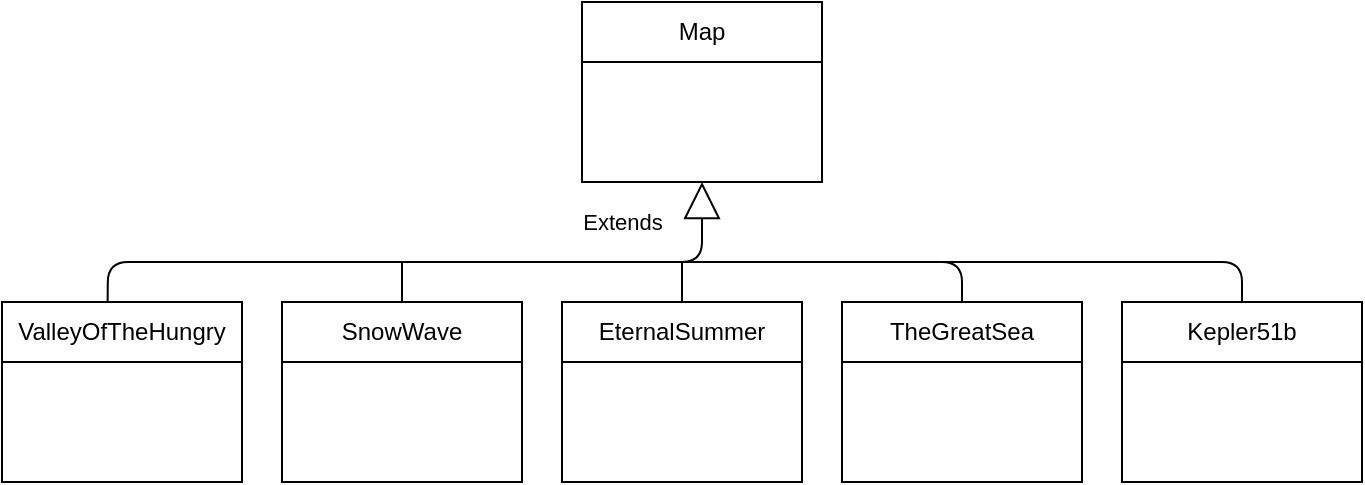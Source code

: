 <mxfile>
    <diagram id="IetohARtMYy_vK_iRvfG" name="Page-1">
        <mxGraphModel dx="1227" dy="225" grid="1" gridSize="10" guides="1" tooltips="1" connect="1" arrows="1" fold="1" page="1" pageScale="1" pageWidth="850" pageHeight="1100" math="0" shadow="0">
            <root>
                <mxCell id="0"/>
                <mxCell id="1" parent="0"/>
                <mxCell id="11" value="" style="group" vertex="1" connectable="0" parent="1">
                    <mxGeometry x="250" y="130" width="120" height="90" as="geometry"/>
                </mxCell>
                <mxCell id="9" value="" style="rounded=0;whiteSpace=wrap;html=1;" vertex="1" parent="11">
                    <mxGeometry y="30" width="120" height="60" as="geometry"/>
                </mxCell>
                <mxCell id="10" value="Map" style="rounded=0;whiteSpace=wrap;html=1;" vertex="1" parent="11">
                    <mxGeometry width="120" height="30" as="geometry"/>
                </mxCell>
                <mxCell id="12" value="" style="group" vertex="1" connectable="0" parent="1">
                    <mxGeometry x="100" y="280" width="120" height="90" as="geometry"/>
                </mxCell>
                <mxCell id="13" value="" style="rounded=0;whiteSpace=wrap;html=1;" vertex="1" parent="12">
                    <mxGeometry y="30" width="120" height="60" as="geometry"/>
                </mxCell>
                <mxCell id="14" value="SnowWave" style="rounded=0;whiteSpace=wrap;html=1;" vertex="1" parent="12">
                    <mxGeometry width="120" height="30" as="geometry"/>
                </mxCell>
                <mxCell id="15" value="" style="group" vertex="1" connectable="0" parent="1">
                    <mxGeometry x="240" y="280" width="120" height="90" as="geometry"/>
                </mxCell>
                <mxCell id="16" value="" style="rounded=0;whiteSpace=wrap;html=1;" vertex="1" parent="15">
                    <mxGeometry y="30" width="120" height="60" as="geometry"/>
                </mxCell>
                <mxCell id="17" value="EternalSummer" style="rounded=0;whiteSpace=wrap;html=1;" vertex="1" parent="15">
                    <mxGeometry width="120" height="30" as="geometry"/>
                </mxCell>
                <mxCell id="18" value="" style="group" vertex="1" connectable="0" parent="1">
                    <mxGeometry x="380" y="280" width="120" height="90" as="geometry"/>
                </mxCell>
                <mxCell id="19" value="" style="rounded=0;whiteSpace=wrap;html=1;" vertex="1" parent="18">
                    <mxGeometry y="30" width="120" height="60" as="geometry"/>
                </mxCell>
                <mxCell id="20" value="TheGreatSea" style="rounded=0;whiteSpace=wrap;html=1;" vertex="1" parent="18">
                    <mxGeometry width="120" height="30" as="geometry"/>
                </mxCell>
                <mxCell id="22" value="" style="group" vertex="1" connectable="0" parent="1">
                    <mxGeometry x="520" y="280" width="120" height="90" as="geometry"/>
                </mxCell>
                <mxCell id="23" value="" style="rounded=0;whiteSpace=wrap;html=1;" vertex="1" parent="22">
                    <mxGeometry y="30" width="120" height="60" as="geometry"/>
                </mxCell>
                <mxCell id="24" value="Kepler51b" style="rounded=0;whiteSpace=wrap;html=1;" vertex="1" parent="22">
                    <mxGeometry width="120" height="30" as="geometry"/>
                </mxCell>
                <mxCell id="25" value="" style="group" vertex="1" connectable="0" parent="1">
                    <mxGeometry x="-40" y="280" width="120" height="90" as="geometry"/>
                </mxCell>
                <mxCell id="26" value="" style="rounded=0;whiteSpace=wrap;html=1;" vertex="1" parent="25">
                    <mxGeometry y="30" width="120" height="60" as="geometry"/>
                </mxCell>
                <mxCell id="27" value="ValleyOfTheHungry" style="rounded=0;whiteSpace=wrap;html=1;" vertex="1" parent="25">
                    <mxGeometry width="120" height="30" as="geometry"/>
                </mxCell>
                <mxCell id="28" value="Extends" style="endArrow=block;endSize=16;endFill=0;html=1;exitX=0.44;exitY=0.012;exitDx=0;exitDy=0;exitPerimeter=0;" edge="1" parent="1" source="27" target="9">
                    <mxGeometry x="0.552" y="20" width="160" relative="1" as="geometry">
                        <mxPoint x="150" y="240" as="sourcePoint"/>
                        <mxPoint x="310" y="240" as="targetPoint"/>
                        <Array as="points">
                            <mxPoint x="13" y="260"/>
                            <mxPoint x="310" y="260"/>
                        </Array>
                        <mxPoint as="offset"/>
                    </mxGeometry>
                </mxCell>
                <mxCell id="37" value="" style="endArrow=none;html=1;exitX=0.5;exitY=0;exitDx=0;exitDy=0;" edge="1" parent="1" source="14">
                    <mxGeometry width="50" height="50" relative="1" as="geometry">
                        <mxPoint x="260" y="240" as="sourcePoint"/>
                        <mxPoint x="160" y="260" as="targetPoint"/>
                    </mxGeometry>
                </mxCell>
                <mxCell id="38" value="" style="endArrow=none;html=1;exitX=0.5;exitY=0;exitDx=0;exitDy=0;" edge="1" parent="1" source="17">
                    <mxGeometry width="50" height="50" relative="1" as="geometry">
                        <mxPoint x="170" y="290" as="sourcePoint"/>
                        <mxPoint x="300" y="260" as="targetPoint"/>
                    </mxGeometry>
                </mxCell>
                <mxCell id="39" value="" style="endArrow=none;html=1;exitX=0.5;exitY=0;exitDx=0;exitDy=0;" edge="1" parent="1" source="20">
                    <mxGeometry width="50" height="50" relative="1" as="geometry">
                        <mxPoint x="180" y="300" as="sourcePoint"/>
                        <mxPoint x="300" y="260" as="targetPoint"/>
                        <Array as="points">
                            <mxPoint x="440" y="260"/>
                        </Array>
                    </mxGeometry>
                </mxCell>
                <mxCell id="40" value="" style="endArrow=none;html=1;exitX=0.5;exitY=0;exitDx=0;exitDy=0;" edge="1" parent="1">
                    <mxGeometry width="50" height="50" relative="1" as="geometry">
                        <mxPoint x="580" y="280" as="sourcePoint"/>
                        <mxPoint x="430" y="260" as="targetPoint"/>
                        <Array as="points">
                            <mxPoint x="580" y="260"/>
                        </Array>
                    </mxGeometry>
                </mxCell>
            </root>
        </mxGraphModel>
    </diagram>
</mxfile>